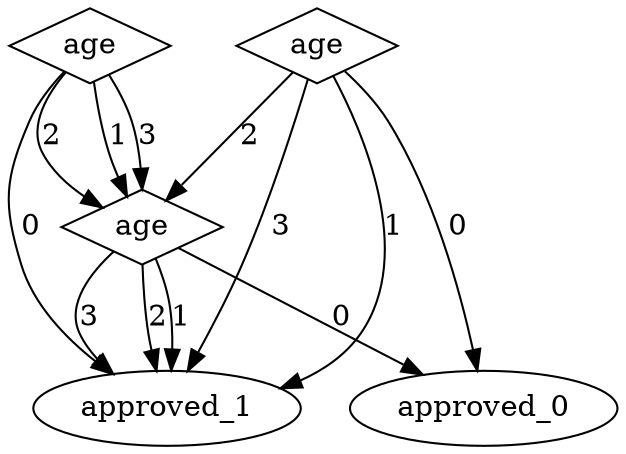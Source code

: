 digraph {
node [label=approved_1,style=""] approved_1
node [label=approved_1,style=""] approved_1
node [label=approved_1,style=""] approved_1
node [label=approved_0,style=""] approved_0
node [label=approved_1,style=""] approved_1
node [label=approved_1,style=""] approved_1
node [label=approved_1,style=""] approved_1
node [label=approved_0,style=""] approved_0
node [label=age,shape="diamond",style=""] 2
node [label=age,shape="diamond",style=""] 1
node [label=age,shape="diamond",style=""] 0

2 -> approved_1 [label="3"]
2 -> approved_1 [label="2"]
2 -> approved_1 [label="1"]
2 -> approved_0 [label="0"]
1 -> 2 [label="3"]
1 -> 2 [label="2"]
1 -> 2 [label="1"]
1 -> approved_1 [label="0"]
0 -> approved_1 [label="3"]
0 -> 2 [label="2"]
0 -> approved_1 [label="1"]
0 -> approved_0 [label="0"]
}